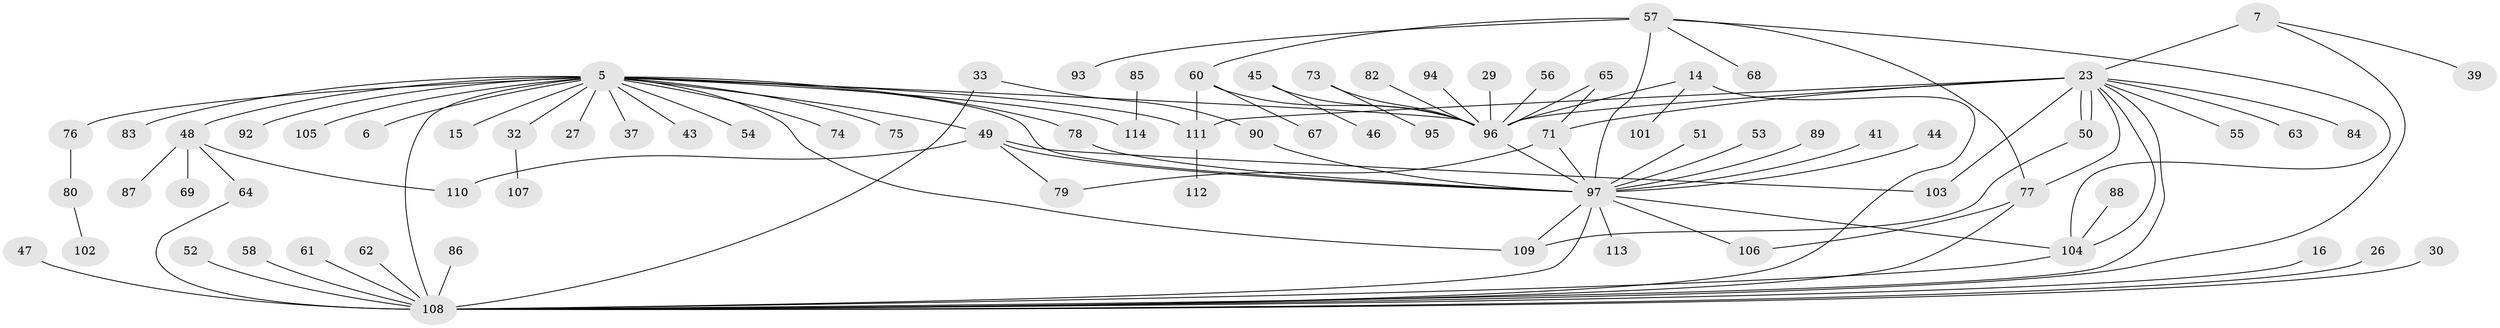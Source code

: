 // original degree distribution, {19: 0.008771929824561403, 13: 0.017543859649122806, 10: 0.008771929824561403, 5: 0.043859649122807015, 20: 0.008771929824561403, 1: 0.4473684210526316, 12: 0.008771929824561403, 3: 0.11403508771929824, 9: 0.008771929824561403, 6: 0.03508771929824561, 4: 0.06140350877192982, 2: 0.21052631578947367, 7: 0.008771929824561403, 14: 0.008771929824561403, 8: 0.008771929824561403}
// Generated by graph-tools (version 1.1) at 2025/50/03/04/25 21:50:09]
// undirected, 79 vertices, 104 edges
graph export_dot {
graph [start="1"]
  node [color=gray90,style=filled];
  5 [super="+3"];
  6;
  7;
  14;
  15;
  16;
  23 [super="+22"];
  26 [super="+20"];
  27;
  29;
  30;
  32;
  33;
  37;
  39;
  41;
  43;
  44 [super="+31"];
  45;
  46;
  47;
  48;
  49 [super="+17"];
  50;
  51;
  52;
  53;
  54;
  55;
  56;
  57 [super="+34"];
  58;
  60 [super="+38"];
  61;
  62;
  63;
  64;
  65;
  67;
  68;
  69;
  71;
  73;
  74;
  75 [super="+21"];
  76;
  77;
  78;
  79;
  80;
  82;
  83;
  84;
  85;
  86;
  87;
  88;
  89;
  90;
  92;
  93;
  94;
  95;
  96 [super="+91+24"];
  97 [super="+10+81"];
  101;
  102;
  103;
  104 [super="+40+72+100"];
  105;
  106;
  107;
  108 [super="+99+98+70"];
  109 [super="+42+66"];
  110;
  111 [super="+59"];
  112;
  113;
  114 [super="+11"];
  5 -- 27;
  5 -- 32;
  5 -- 37;
  5 -- 48 [weight=2];
  5 -- 49 [weight=2];
  5 -- 74;
  5 -- 83 [weight=2];
  5 -- 92;
  5 -- 105;
  5 -- 6;
  5 -- 76;
  5 -- 78;
  5 -- 15;
  5 -- 96 [weight=6];
  5 -- 43;
  5 -- 54;
  5 -- 114;
  5 -- 109;
  5 -- 111;
  5 -- 97;
  5 -- 108 [weight=7];
  5 -- 75;
  7 -- 23 [weight=2];
  7 -- 39;
  7 -- 108;
  14 -- 101;
  14 -- 96 [weight=2];
  14 -- 108 [weight=2];
  16 -- 108;
  23 -- 50 [weight=2];
  23 -- 50;
  23 -- 55;
  23 -- 63;
  23 -- 71 [weight=2];
  23 -- 84;
  23 -- 103;
  23 -- 77;
  23 -- 111;
  23 -- 96 [weight=3];
  23 -- 108;
  23 -- 104 [weight=2];
  26 -- 108;
  29 -- 96;
  30 -- 108;
  32 -- 107;
  33 -- 90;
  33 -- 108;
  41 -- 97;
  44 -- 97;
  45 -- 46;
  45 -- 96;
  47 -- 108;
  48 -- 64;
  48 -- 69;
  48 -- 87;
  48 -- 110;
  49 -- 79;
  49 -- 110;
  49 -- 103;
  49 -- 97;
  50 -- 109;
  51 -- 97;
  52 -- 108;
  53 -- 97;
  56 -- 96;
  57 -- 60 [weight=2];
  57 -- 68;
  57 -- 77;
  57 -- 93;
  57 -- 97 [weight=2];
  57 -- 104;
  58 -- 108;
  60 -- 67;
  60 -- 96 [weight=2];
  60 -- 111 [weight=2];
  61 -- 108;
  62 -- 108;
  64 -- 108;
  65 -- 71;
  65 -- 96;
  71 -- 79;
  71 -- 97;
  73 -- 95;
  73 -- 96;
  76 -- 80;
  77 -- 106;
  77 -- 108;
  78 -- 97;
  80 -- 102;
  82 -- 96;
  85 -- 114;
  86 -- 108;
  88 -- 104;
  89 -- 97;
  90 -- 97;
  94 -- 96;
  96 -- 97 [weight=2];
  97 -- 113;
  97 -- 106;
  97 -- 108;
  97 -- 104;
  97 -- 109;
  104 -- 108 [weight=2];
  111 -- 112;
}
